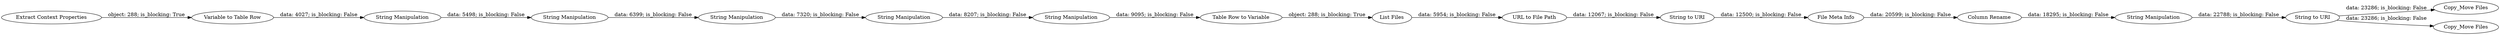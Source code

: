 digraph {
	"-4408124977670447030_27" [label="URL to File Path"]
	"-4408124977670447030_122" [label="String Manipulation"]
	"-4408124977670447030_120" [label="String Manipulation"]
	"-4408124977670447030_124" [label="String Manipulation"]
	"-4408124977670447030_125" [label="Column Rename"]
	"-4408124977670447030_16" [label="File Meta Info"]
	"-4408124977670447030_48" [label="String Manipulation"]
	"-4408124977670447030_129" [label="String Manipulation"]
	"-4408124977670447030_47" [label="String Manipulation"]
	"-4408124977670447030_127" [label="String to URI"]
	"-4408124977670447030_123" [label="Table Row to Variable"]
	"-4408124977670447030_128" [label="Copy_Move Files"]
	"-4408124977670447030_52" [label="Variable to Table Row"]
	"-4408124977670447030_28" [label="Copy_Move Files"]
	"-4408124977670447030_3" [label="Extract Context Properties"]
	"-4408124977670447030_17" [label="String to URI"]
	"-4408124977670447030_15" [label="List Files"]
	"-4408124977670447030_27" -> "-4408124977670447030_17" [label="data: 12067; is_blocking: False"]
	"-4408124977670447030_47" -> "-4408124977670447030_122" [label="data: 6399; is_blocking: False"]
	"-4408124977670447030_120" -> "-4408124977670447030_127" [label="data: 22788; is_blocking: False"]
	"-4408124977670447030_48" -> "-4408124977670447030_47" [label="data: 5498; is_blocking: False"]
	"-4408124977670447030_125" -> "-4408124977670447030_120" [label="data: 18295; is_blocking: False"]
	"-4408124977670447030_15" -> "-4408124977670447030_27" [label="data: 5954; is_blocking: False"]
	"-4408124977670447030_3" -> "-4408124977670447030_52" [label="object: 288; is_blocking: True"]
	"-4408124977670447030_124" -> "-4408124977670447030_129" [label="data: 8207; is_blocking: False"]
	"-4408124977670447030_129" -> "-4408124977670447030_123" [label="data: 9095; is_blocking: False"]
	"-4408124977670447030_16" -> "-4408124977670447030_125" [label="data: 20599; is_blocking: False"]
	"-4408124977670447030_17" -> "-4408124977670447030_16" [label="data: 12500; is_blocking: False"]
	"-4408124977670447030_122" -> "-4408124977670447030_124" [label="data: 7320; is_blocking: False"]
	"-4408124977670447030_123" -> "-4408124977670447030_15" [label="object: 288; is_blocking: True"]
	"-4408124977670447030_127" -> "-4408124977670447030_28" [label="data: 23286; is_blocking: False"]
	"-4408124977670447030_127" -> "-4408124977670447030_128" [label="data: 23286; is_blocking: False"]
	"-4408124977670447030_52" -> "-4408124977670447030_48" [label="data: 4027; is_blocking: False"]
	rankdir=LR
}
